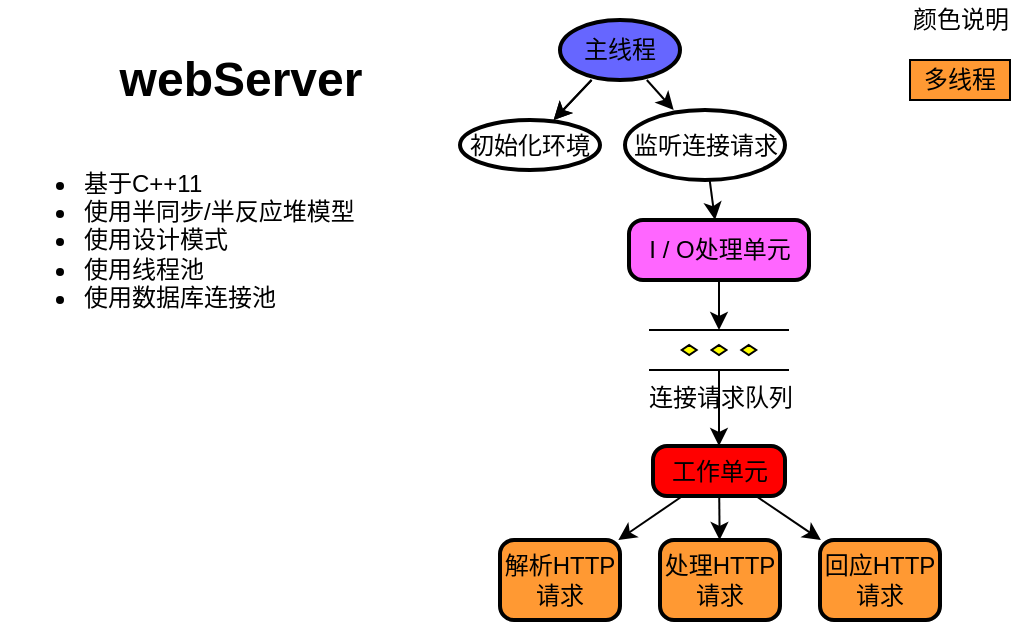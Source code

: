 <mxfile>
    <diagram id="CfhJ9GhOOaIr_ApjsFTA" name="第 1 页">
        <mxGraphModel dx="663" dy="370" grid="1" gridSize="10" guides="1" tooltips="1" connect="1" arrows="1" fold="1" page="1" pageScale="1" pageWidth="2339" pageHeight="3300" math="0" shadow="0">
            <root>
                <mxCell id="0"/>
                <mxCell id="1" parent="0"/>
                <mxCell id="2" value="webServer" style="text;strokeColor=none;fillColor=none;html=1;fontSize=24;fontStyle=1;verticalAlign=middle;align=center;rounded=0;" vertex="1" parent="1">
                    <mxGeometry x="90" y="30" width="200" height="60" as="geometry"/>
                </mxCell>
                <mxCell id="31" value="" style="edgeStyle=none;html=1;" edge="1" parent="1" source="9" target="30">
                    <mxGeometry relative="1" as="geometry"/>
                </mxCell>
                <mxCell id="40" value="" style="edgeStyle=none;html=1;" edge="1" parent="1" source="9" target="30">
                    <mxGeometry relative="1" as="geometry"/>
                </mxCell>
                <mxCell id="41" value="" style="edgeStyle=none;html=1;" edge="1" parent="1" source="9" target="28">
                    <mxGeometry relative="1" as="geometry"/>
                </mxCell>
                <mxCell id="9" value="主线程" style="strokeWidth=2;html=1;shape=mxgraph.flowchart.start_1;whiteSpace=wrap;fillColor=#6666FF;" vertex="1" parent="1">
                    <mxGeometry x="350" y="30" width="60" height="30" as="geometry"/>
                </mxCell>
                <mxCell id="14" value="&lt;ul&gt;&lt;li&gt;基于C++11&lt;/li&gt;&lt;li&gt;使用半同步/半反应堆模型&lt;/li&gt;&lt;li&gt;使用设计模式&lt;/li&gt;&lt;li&gt;使用线程池&lt;/li&gt;&lt;li&gt;使用数据库连接池&lt;/li&gt;&lt;/ul&gt;" style="text;strokeColor=none;fillColor=none;html=1;whiteSpace=wrap;verticalAlign=middle;overflow=hidden;" vertex="1" parent="1">
                    <mxGeometry x="70" y="80" width="190" height="120" as="geometry"/>
                </mxCell>
                <mxCell id="24" value="" style="edgeStyle=none;html=1;" edge="1" parent="1" source="15" target="20">
                    <mxGeometry relative="1" as="geometry"/>
                </mxCell>
                <mxCell id="15" value="I / O处理单元" style="rounded=1;whiteSpace=wrap;html=1;absoluteArcSize=1;arcSize=14;strokeWidth=2;fillColor=#FF66FF;" vertex="1" parent="1">
                    <mxGeometry x="384.5" y="130" width="90" height="30" as="geometry"/>
                </mxCell>
                <mxCell id="35" value="" style="edgeStyle=none;html=1;" edge="1" parent="1" source="18" target="34">
                    <mxGeometry relative="1" as="geometry"/>
                </mxCell>
                <mxCell id="37" value="" style="edgeStyle=none;html=1;" edge="1" parent="1" source="18" target="36">
                    <mxGeometry relative="1" as="geometry"/>
                </mxCell>
                <mxCell id="39" value="" style="edgeStyle=none;html=1;" edge="1" parent="1" source="18" target="38">
                    <mxGeometry relative="1" as="geometry"/>
                </mxCell>
                <mxCell id="18" value="工作单元" style="rounded=1;whiteSpace=wrap;html=1;absoluteArcSize=1;arcSize=14;strokeWidth=2;fillColor=#FF0000;" vertex="1" parent="1">
                    <mxGeometry x="396.5" y="243" width="66" height="25" as="geometry"/>
                </mxCell>
                <mxCell id="25" value="" style="edgeStyle=none;html=1;" edge="1" parent="1" source="20" target="18">
                    <mxGeometry relative="1" as="geometry"/>
                </mxCell>
                <mxCell id="20" value="连接请求队列" style="verticalLabelPosition=bottom;verticalAlign=top;html=1;shape=mxgraph.flowchart.parallel_mode;pointerEvents=1;fillColor=#330000;" vertex="1" parent="1">
                    <mxGeometry x="394.5" y="185" width="70" height="20" as="geometry"/>
                </mxCell>
                <mxCell id="29" value="" style="edgeStyle=none;html=1;" edge="1" parent="1" source="28" target="15">
                    <mxGeometry relative="1" as="geometry"/>
                </mxCell>
                <mxCell id="28" value="监听连接请求" style="strokeWidth=2;html=1;shape=mxgraph.flowchart.start_2;whiteSpace=wrap;" vertex="1" parent="1">
                    <mxGeometry x="382.5" y="75" width="80" height="35" as="geometry"/>
                </mxCell>
                <mxCell id="30" value="初始化环境" style="strokeWidth=2;html=1;shape=mxgraph.flowchart.start_2;whiteSpace=wrap;" vertex="1" parent="1">
                    <mxGeometry x="300" y="80" width="70" height="25" as="geometry"/>
                </mxCell>
                <mxCell id="34" value="解析HTTP请求" style="rounded=1;whiteSpace=wrap;html=1;absoluteArcSize=1;arcSize=14;strokeWidth=2;fillColor=#FF9933;" vertex="1" parent="1">
                    <mxGeometry x="320" y="290" width="60" height="40" as="geometry"/>
                </mxCell>
                <mxCell id="36" value="处理HTTP&lt;br&gt;请求" style="rounded=1;whiteSpace=wrap;html=1;absoluteArcSize=1;arcSize=14;strokeWidth=2;fillColor=#FF9933;" vertex="1" parent="1">
                    <mxGeometry x="400" y="290" width="60" height="40" as="geometry"/>
                </mxCell>
                <mxCell id="38" value="回应HTTP请求" style="rounded=1;whiteSpace=wrap;html=1;absoluteArcSize=1;arcSize=14;strokeWidth=2;fillColor=#FF9933;" vertex="1" parent="1">
                    <mxGeometry x="480" y="290" width="60" height="40" as="geometry"/>
                </mxCell>
                <mxCell id="42" value="多线程" style="rounded=0;whiteSpace=wrap;html=1;fillColor=#FF9933;" vertex="1" parent="1">
                    <mxGeometry x="525" y="50" width="50" height="20" as="geometry"/>
                </mxCell>
                <mxCell id="43" value="颜色说明" style="text;html=1;align=center;verticalAlign=middle;resizable=0;points=[];autosize=1;strokeColor=none;fillColor=none;" vertex="1" parent="1">
                    <mxGeometry x="520" y="20" width="60" height="20" as="geometry"/>
                </mxCell>
            </root>
        </mxGraphModel>
    </diagram>
</mxfile>